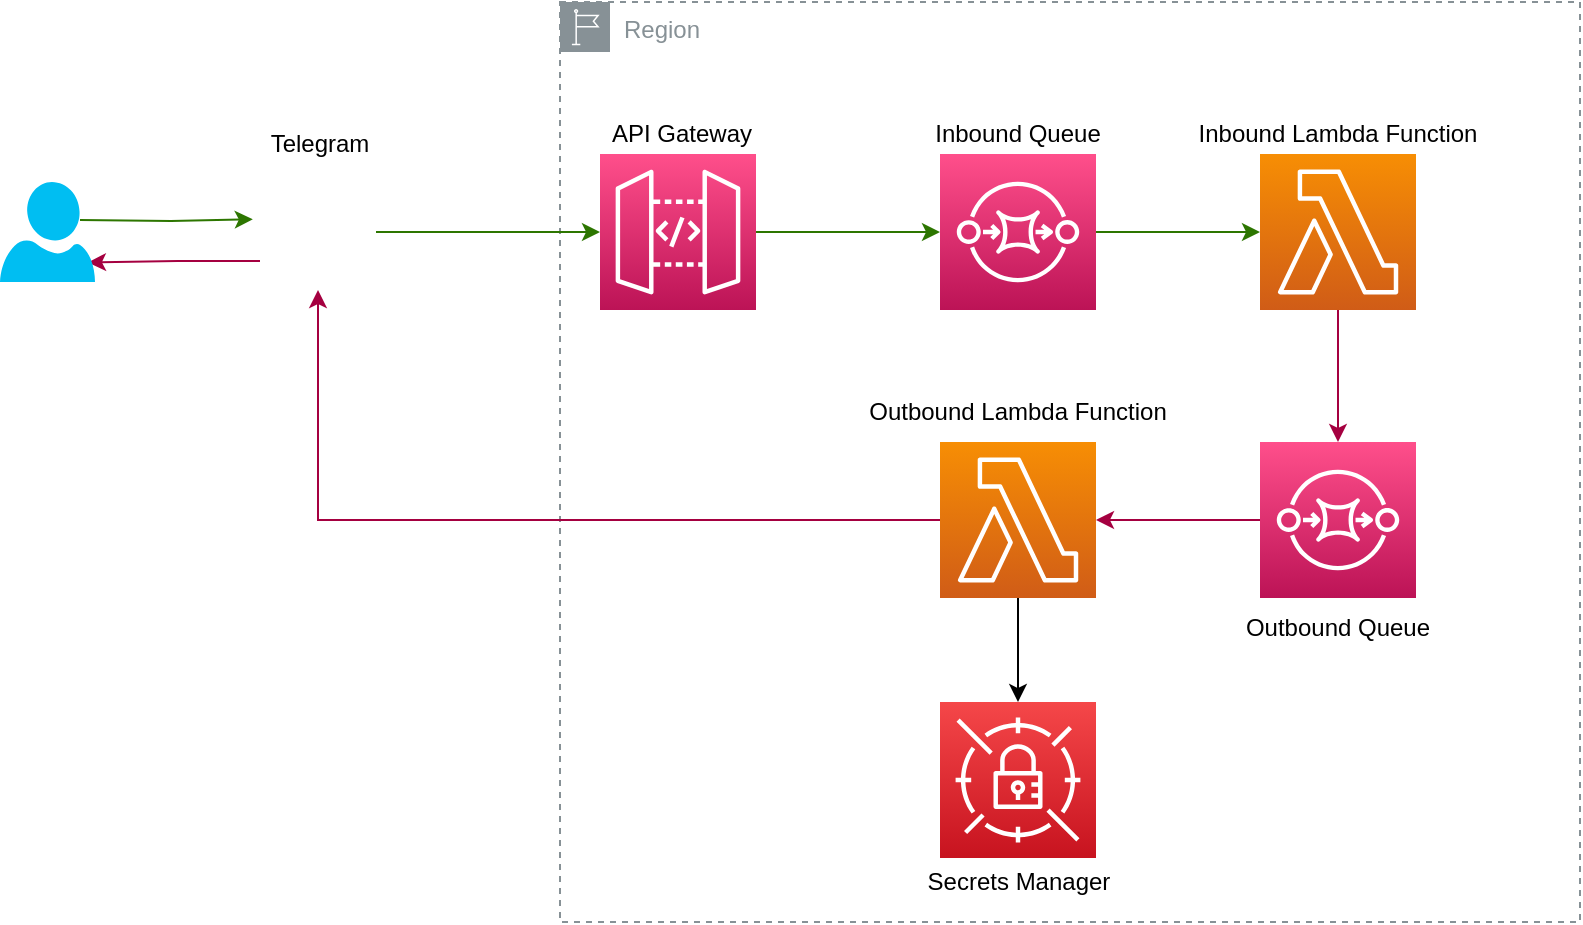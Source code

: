 <mxfile version="17.4.1" type="device"><diagram id="NupIPGYvSLHQWlZXWclx" name="Page-1"><mxGraphModel dx="1038" dy="489" grid="1" gridSize="10" guides="1" tooltips="1" connect="1" arrows="1" fold="1" page="1" pageScale="1" pageWidth="827" pageHeight="1169" math="0" shadow="0"><root><mxCell id="0"/><mxCell id="1" parent="0"/><mxCell id="FyjzoIo2KWD0qK0pbBGs-5" value="Region" style="sketch=0;outlineConnect=0;gradientColor=none;html=1;whiteSpace=wrap;fontSize=12;fontStyle=0;shape=mxgraph.aws4.group;grIcon=mxgraph.aws4.group_region;strokeColor=#879196;fillColor=none;verticalAlign=top;align=left;spacingLeft=30;fontColor=#879196;dashed=1;" vertex="1" parent="1"><mxGeometry x="290" y="160" width="510" height="460" as="geometry"/></mxCell><mxCell id="FyjzoIo2KWD0qK0pbBGs-13" value="" style="edgeStyle=orthogonalEdgeStyle;rounded=0;orthogonalLoop=1;jettySize=auto;html=1;fillColor=#60a917;strokeColor=#2D7600;" edge="1" parent="1" source="FyjzoIo2KWD0qK0pbBGs-6" target="FyjzoIo2KWD0qK0pbBGs-12"><mxGeometry relative="1" as="geometry"/></mxCell><mxCell id="FyjzoIo2KWD0qK0pbBGs-24" style="edgeStyle=orthogonalEdgeStyle;rounded=0;orthogonalLoop=1;jettySize=auto;html=1;exitX=0;exitY=0.75;exitDx=0;exitDy=0;entryX=0.926;entryY=0.804;entryDx=0;entryDy=0;entryPerimeter=0;fillColor=#d80073;strokeColor=#A50040;" edge="1" parent="1" source="FyjzoIo2KWD0qK0pbBGs-6" target="FyjzoIo2KWD0qK0pbBGs-7"><mxGeometry relative="1" as="geometry"/></mxCell><mxCell id="FyjzoIo2KWD0qK0pbBGs-6" value="" style="shape=image;html=1;verticalAlign=top;verticalLabelPosition=bottom;labelBackgroundColor=#ffffff;imageAspect=0;aspect=fixed;image=https://cdn2.iconfinder.com/data/icons/social-media-2420/512/Telegram-128.png" vertex="1" parent="1"><mxGeometry x="140" y="246" width="58" height="58" as="geometry"/></mxCell><mxCell id="FyjzoIo2KWD0qK0pbBGs-9" value="" style="edgeStyle=orthogonalEdgeStyle;rounded=0;orthogonalLoop=1;jettySize=auto;html=1;fillColor=#60a917;strokeColor=#2D7600;entryX=-0.062;entryY=0.39;entryDx=0;entryDy=0;entryPerimeter=0;" edge="1" parent="1" target="FyjzoIo2KWD0qK0pbBGs-6"><mxGeometry relative="1" as="geometry"><mxPoint x="50" y="269" as="sourcePoint"/></mxGeometry></mxCell><mxCell id="FyjzoIo2KWD0qK0pbBGs-7" value="" style="verticalLabelPosition=bottom;html=1;verticalAlign=top;align=center;strokeColor=none;fillColor=#00BEF2;shape=mxgraph.azure.user;" vertex="1" parent="1"><mxGeometry x="10" y="250" width="47.5" height="50" as="geometry"/></mxCell><mxCell id="FyjzoIo2KWD0qK0pbBGs-15" value="" style="edgeStyle=orthogonalEdgeStyle;rounded=0;orthogonalLoop=1;jettySize=auto;html=1;fillColor=#60a917;strokeColor=#2D7600;" edge="1" parent="1" source="FyjzoIo2KWD0qK0pbBGs-12" target="FyjzoIo2KWD0qK0pbBGs-14"><mxGeometry relative="1" as="geometry"/></mxCell><mxCell id="FyjzoIo2KWD0qK0pbBGs-12" value="" style="sketch=0;points=[[0,0,0],[0.25,0,0],[0.5,0,0],[0.75,0,0],[1,0,0],[0,1,0],[0.25,1,0],[0.5,1,0],[0.75,1,0],[1,1,0],[0,0.25,0],[0,0.5,0],[0,0.75,0],[1,0.25,0],[1,0.5,0],[1,0.75,0]];outlineConnect=0;fontColor=#232F3E;gradientColor=#FF4F8B;gradientDirection=north;fillColor=#BC1356;strokeColor=#ffffff;dashed=0;verticalLabelPosition=bottom;verticalAlign=top;align=center;html=1;fontSize=12;fontStyle=0;aspect=fixed;shape=mxgraph.aws4.resourceIcon;resIcon=mxgraph.aws4.api_gateway;" vertex="1" parent="1"><mxGeometry x="310" y="236" width="78" height="78" as="geometry"/></mxCell><mxCell id="FyjzoIo2KWD0qK0pbBGs-17" value="" style="edgeStyle=orthogonalEdgeStyle;rounded=0;orthogonalLoop=1;jettySize=auto;html=1;fillColor=#60a917;strokeColor=#2D7600;" edge="1" parent="1" source="FyjzoIo2KWD0qK0pbBGs-14" target="FyjzoIo2KWD0qK0pbBGs-16"><mxGeometry relative="1" as="geometry"/></mxCell><mxCell id="FyjzoIo2KWD0qK0pbBGs-14" value="" style="sketch=0;points=[[0,0,0],[0.25,0,0],[0.5,0,0],[0.75,0,0],[1,0,0],[0,1,0],[0.25,1,0],[0.5,1,0],[0.75,1,0],[1,1,0],[0,0.25,0],[0,0.5,0],[0,0.75,0],[1,0.25,0],[1,0.5,0],[1,0.75,0]];outlineConnect=0;fontColor=#232F3E;gradientColor=#FF4F8B;gradientDirection=north;fillColor=#BC1356;strokeColor=#ffffff;dashed=0;verticalLabelPosition=bottom;verticalAlign=top;align=center;html=1;fontSize=12;fontStyle=0;aspect=fixed;shape=mxgraph.aws4.resourceIcon;resIcon=mxgraph.aws4.sqs;" vertex="1" parent="1"><mxGeometry x="480" y="236" width="78" height="78" as="geometry"/></mxCell><mxCell id="FyjzoIo2KWD0qK0pbBGs-19" value="" style="edgeStyle=orthogonalEdgeStyle;rounded=0;orthogonalLoop=1;jettySize=auto;html=1;fillColor=#d80073;strokeColor=#A50040;" edge="1" parent="1" source="FyjzoIo2KWD0qK0pbBGs-16" target="FyjzoIo2KWD0qK0pbBGs-18"><mxGeometry relative="1" as="geometry"/></mxCell><mxCell id="FyjzoIo2KWD0qK0pbBGs-16" value="" style="sketch=0;points=[[0,0,0],[0.25,0,0],[0.5,0,0],[0.75,0,0],[1,0,0],[0,1,0],[0.25,1,0],[0.5,1,0],[0.75,1,0],[1,1,0],[0,0.25,0],[0,0.5,0],[0,0.75,0],[1,0.25,0],[1,0.5,0],[1,0.75,0]];outlineConnect=0;fontColor=#232F3E;gradientColor=#F78E04;gradientDirection=north;fillColor=#D05C17;strokeColor=#ffffff;dashed=0;verticalLabelPosition=bottom;verticalAlign=top;align=center;html=1;fontSize=12;fontStyle=0;aspect=fixed;shape=mxgraph.aws4.resourceIcon;resIcon=mxgraph.aws4.lambda;" vertex="1" parent="1"><mxGeometry x="640" y="236" width="78" height="78" as="geometry"/></mxCell><mxCell id="FyjzoIo2KWD0qK0pbBGs-21" value="" style="edgeStyle=orthogonalEdgeStyle;rounded=0;orthogonalLoop=1;jettySize=auto;html=1;fillColor=#d80073;strokeColor=#A50040;" edge="1" parent="1" source="FyjzoIo2KWD0qK0pbBGs-18" target="FyjzoIo2KWD0qK0pbBGs-20"><mxGeometry relative="1" as="geometry"/></mxCell><mxCell id="FyjzoIo2KWD0qK0pbBGs-18" value="" style="sketch=0;points=[[0,0,0],[0.25,0,0],[0.5,0,0],[0.75,0,0],[1,0,0],[0,1,0],[0.25,1,0],[0.5,1,0],[0.75,1,0],[1,1,0],[0,0.25,0],[0,0.5,0],[0,0.75,0],[1,0.25,0],[1,0.5,0],[1,0.75,0]];outlineConnect=0;fontColor=#232F3E;gradientColor=#FF4F8B;gradientDirection=north;fillColor=#BC1356;strokeColor=#ffffff;dashed=0;verticalLabelPosition=bottom;verticalAlign=top;align=center;html=1;fontSize=12;fontStyle=0;aspect=fixed;shape=mxgraph.aws4.resourceIcon;resIcon=mxgraph.aws4.sqs;" vertex="1" parent="1"><mxGeometry x="640" y="380" width="78" height="78" as="geometry"/></mxCell><mxCell id="FyjzoIo2KWD0qK0pbBGs-22" style="edgeStyle=orthogonalEdgeStyle;rounded=0;orthogonalLoop=1;jettySize=auto;html=1;exitX=0;exitY=0.5;exitDx=0;exitDy=0;exitPerimeter=0;entryX=0.5;entryY=1;entryDx=0;entryDy=0;fillColor=#d80073;strokeColor=#A50040;" edge="1" parent="1" source="FyjzoIo2KWD0qK0pbBGs-20" target="FyjzoIo2KWD0qK0pbBGs-6"><mxGeometry relative="1" as="geometry"/></mxCell><mxCell id="FyjzoIo2KWD0qK0pbBGs-35" style="edgeStyle=orthogonalEdgeStyle;rounded=0;orthogonalLoop=1;jettySize=auto;html=1;exitX=0.5;exitY=1;exitDx=0;exitDy=0;exitPerimeter=0;entryX=0.5;entryY=0;entryDx=0;entryDy=0;entryPerimeter=0;" edge="1" parent="1" source="FyjzoIo2KWD0qK0pbBGs-20" target="FyjzoIo2KWD0qK0pbBGs-31"><mxGeometry relative="1" as="geometry"/></mxCell><mxCell id="FyjzoIo2KWD0qK0pbBGs-20" value="" style="sketch=0;points=[[0,0,0],[0.25,0,0],[0.5,0,0],[0.75,0,0],[1,0,0],[0,1,0],[0.25,1,0],[0.5,1,0],[0.75,1,0],[1,1,0],[0,0.25,0],[0,0.5,0],[0,0.75,0],[1,0.25,0],[1,0.5,0],[1,0.75,0]];outlineConnect=0;fontColor=#232F3E;gradientColor=#F78E04;gradientDirection=north;fillColor=#D05C17;strokeColor=#ffffff;dashed=0;verticalLabelPosition=bottom;verticalAlign=top;align=center;html=1;fontSize=12;fontStyle=0;aspect=fixed;shape=mxgraph.aws4.resourceIcon;resIcon=mxgraph.aws4.lambda;" vertex="1" parent="1"><mxGeometry x="480" y="380" width="78" height="78" as="geometry"/></mxCell><mxCell id="FyjzoIo2KWD0qK0pbBGs-25" value="API Gateway" style="text;html=1;strokeColor=none;fillColor=none;align=center;verticalAlign=middle;whiteSpace=wrap;rounded=0;" vertex="1" parent="1"><mxGeometry x="306" y="211" width="90" height="30" as="geometry"/></mxCell><mxCell id="FyjzoIo2KWD0qK0pbBGs-26" value="Inbound Queue" style="text;html=1;strokeColor=none;fillColor=none;align=center;verticalAlign=middle;whiteSpace=wrap;rounded=0;" vertex="1" parent="1"><mxGeometry x="474" y="211" width="90" height="30" as="geometry"/></mxCell><mxCell id="FyjzoIo2KWD0qK0pbBGs-27" value="Inbound Lambda Function" style="text;html=1;strokeColor=none;fillColor=none;align=center;verticalAlign=middle;whiteSpace=wrap;rounded=0;" vertex="1" parent="1"><mxGeometry x="606" y="211" width="146" height="30" as="geometry"/></mxCell><mxCell id="FyjzoIo2KWD0qK0pbBGs-28" value="Outbound Queue" style="text;html=1;strokeColor=none;fillColor=none;align=center;verticalAlign=middle;whiteSpace=wrap;rounded=0;" vertex="1" parent="1"><mxGeometry x="606" y="458" width="146" height="30" as="geometry"/></mxCell><mxCell id="FyjzoIo2KWD0qK0pbBGs-29" value="Outbound Lambda Function" style="text;html=1;strokeColor=none;fillColor=none;align=center;verticalAlign=middle;whiteSpace=wrap;rounded=0;" vertex="1" parent="1"><mxGeometry x="443" y="350" width="152" height="30" as="geometry"/></mxCell><mxCell id="FyjzoIo2KWD0qK0pbBGs-30" value="Telegram" style="text;html=1;strokeColor=none;fillColor=none;align=center;verticalAlign=middle;whiteSpace=wrap;rounded=0;" vertex="1" parent="1"><mxGeometry x="140" y="216" width="60" height="30" as="geometry"/></mxCell><mxCell id="FyjzoIo2KWD0qK0pbBGs-31" value="" style="sketch=0;points=[[0,0,0],[0.25,0,0],[0.5,0,0],[0.75,0,0],[1,0,0],[0,1,0],[0.25,1,0],[0.5,1,0],[0.75,1,0],[1,1,0],[0,0.25,0],[0,0.5,0],[0,0.75,0],[1,0.25,0],[1,0.5,0],[1,0.75,0]];outlineConnect=0;fontColor=#232F3E;gradientColor=#F54749;gradientDirection=north;fillColor=#C7131F;strokeColor=#ffffff;dashed=0;verticalLabelPosition=bottom;verticalAlign=top;align=center;html=1;fontSize=12;fontStyle=0;aspect=fixed;shape=mxgraph.aws4.resourceIcon;resIcon=mxgraph.aws4.secrets_manager;" vertex="1" parent="1"><mxGeometry x="480" y="510" width="78" height="78" as="geometry"/></mxCell><mxCell id="FyjzoIo2KWD0qK0pbBGs-36" value="Secrets Manager" style="text;html=1;strokeColor=none;fillColor=none;align=center;verticalAlign=middle;whiteSpace=wrap;rounded=0;" vertex="1" parent="1"><mxGeometry x="465.5" y="585" width="107" height="30" as="geometry"/></mxCell></root></mxGraphModel></diagram></mxfile>